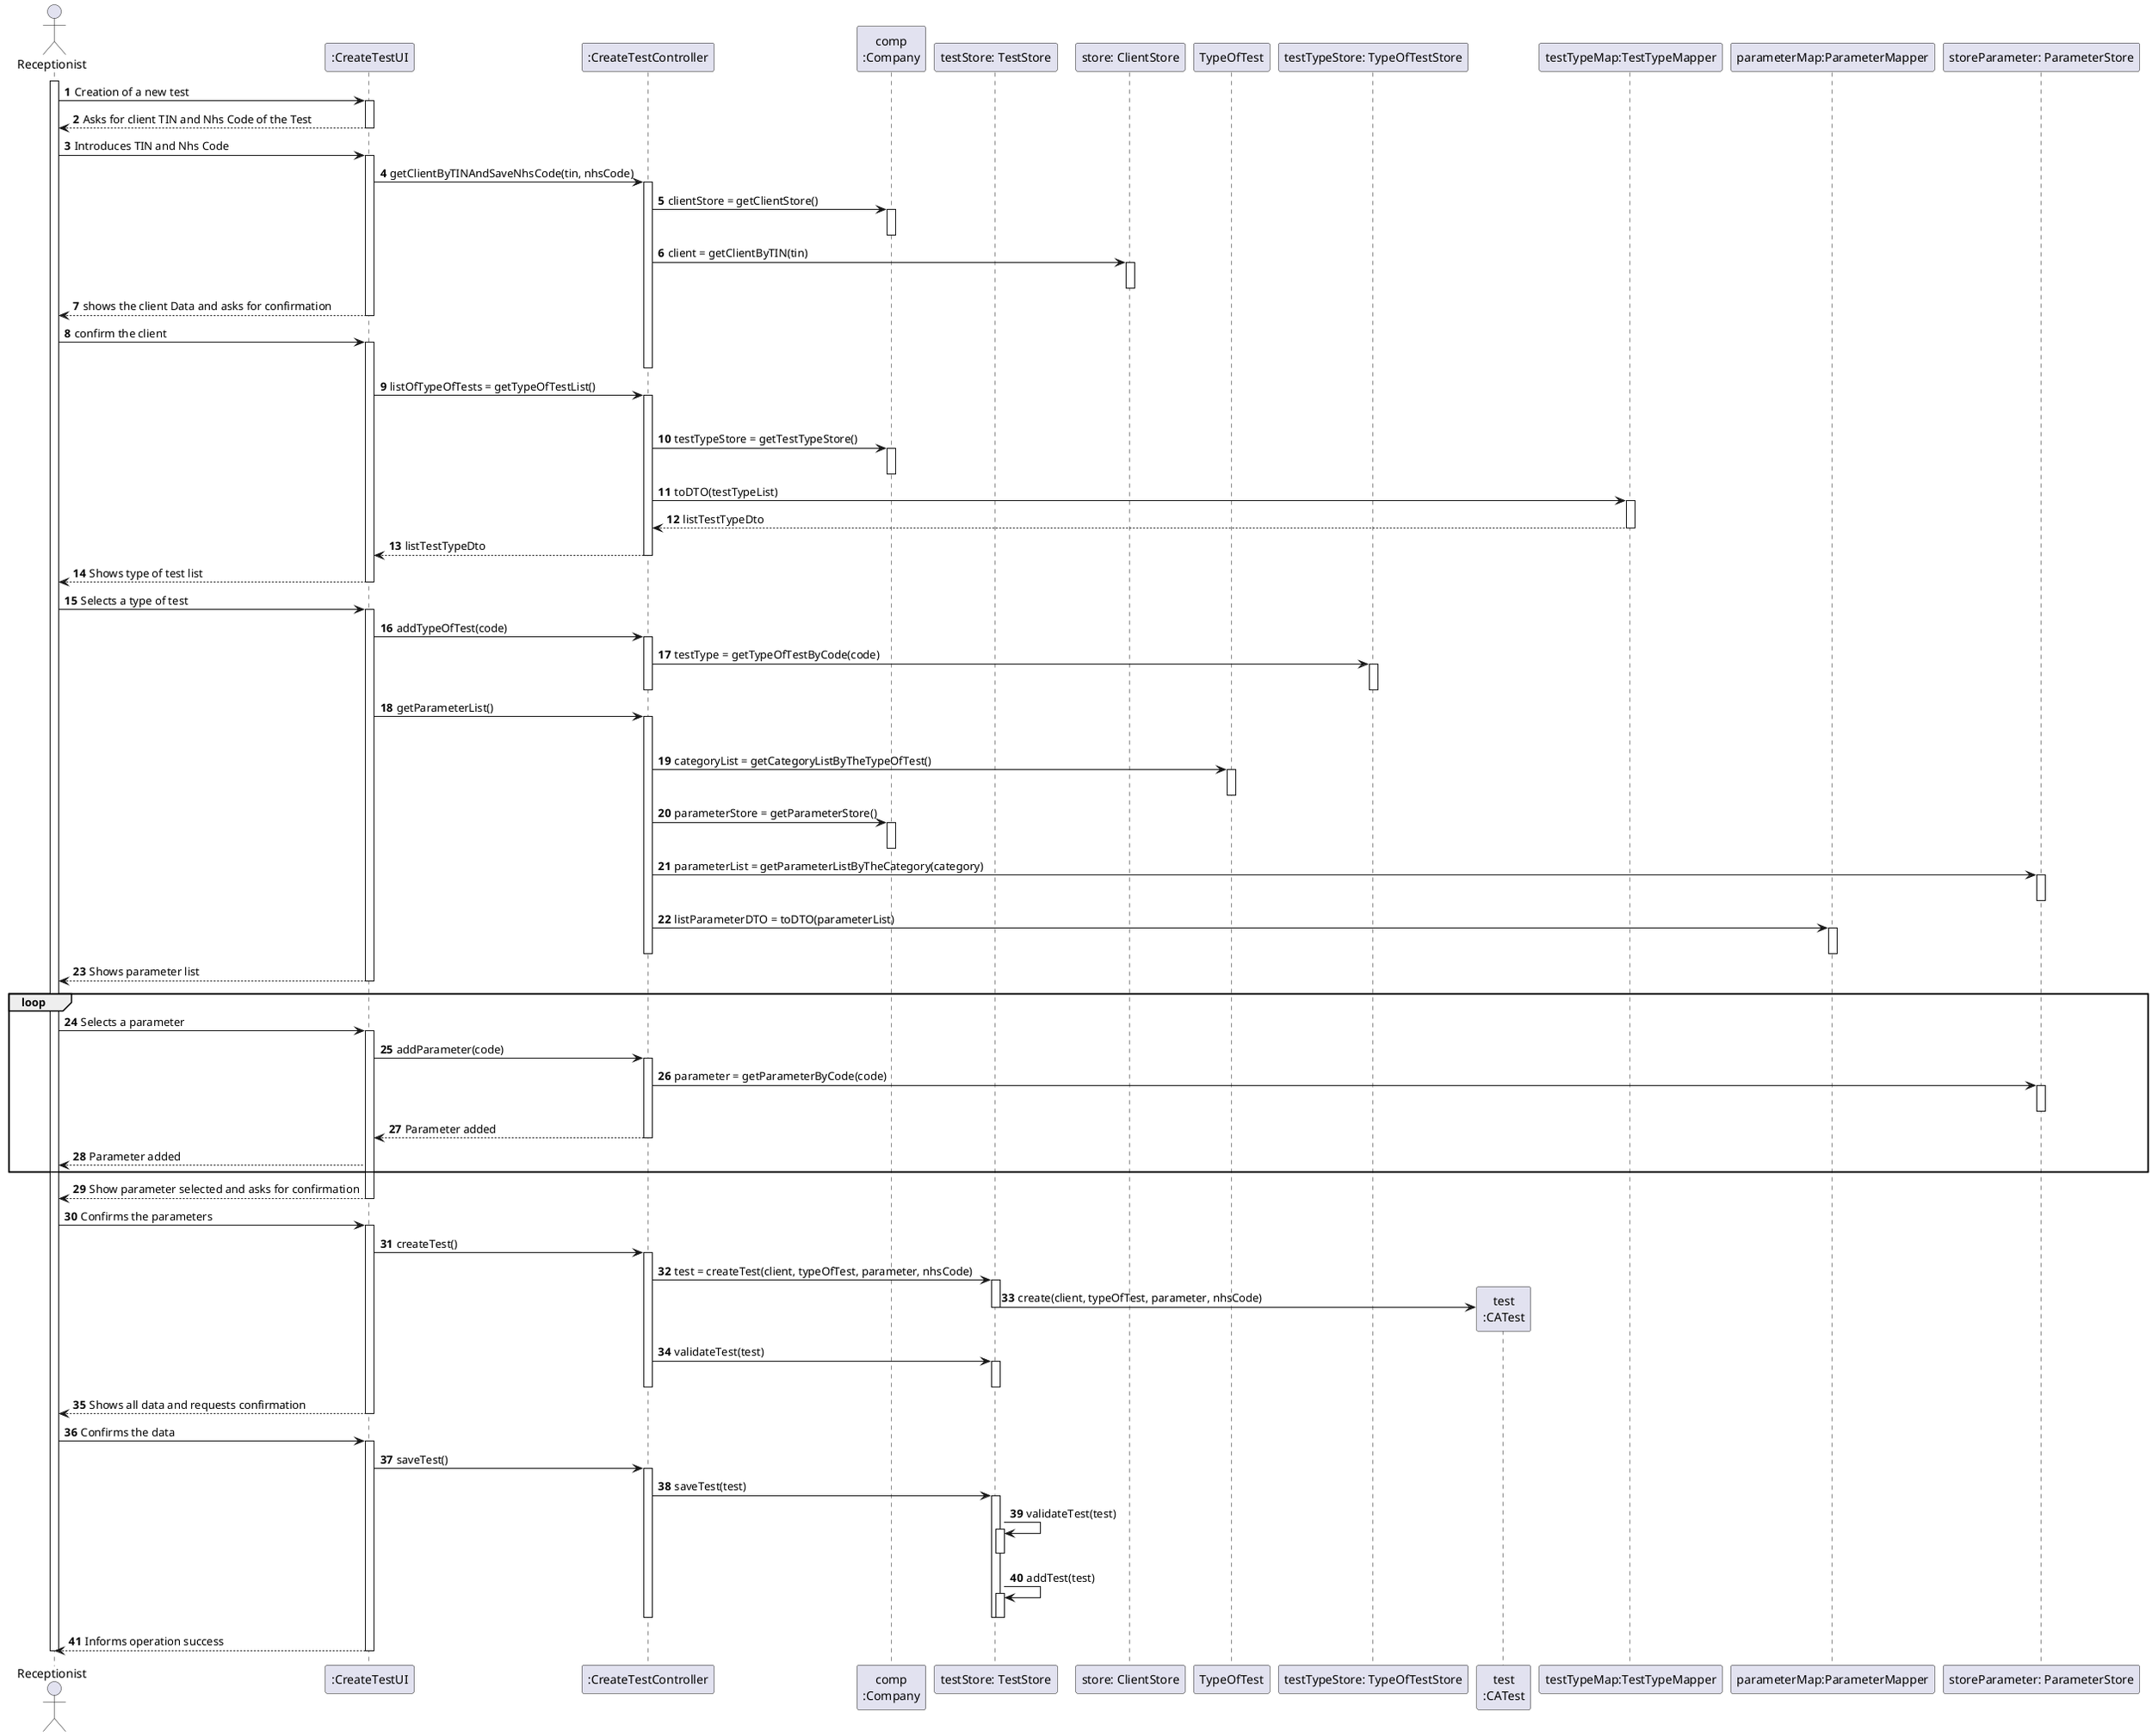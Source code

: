 
@startuml
autonumber
actor "Receptionist" as REC

participant ":CreateTestUI" as UI
participant ":CreateTestController" as CTRL
participant "comp\n:Company" as COMP

participant "testStore: TestStore" as TSTORE

participant "store: ClientStore" as CSTORE

participant "TypeOfTest" as TT

participant "testTypeStore: TypeOfTestStore" as TTSTORE

participant "test\n:CATest" as TEST


participant "testTypeMap:TestTypeMapper" as TMAPPER

participant "parameterMap:ParameterMapper" as PMAPPER
participant "storeParameter: ParameterStore" as PSTORE

activate REC
REC -> UI : Creation of a new test
activate UI
UI --> REC :Asks for client TIN and Nhs Code of the Test

deactivate UI
REC -> UI : Introduces TIN and Nhs Code
activate UI
UI -> CTRL : getClientByTINAndSaveNhsCode(tin, nhsCode)
activate CTRL




CTRL -> COMP : clientStore = getClientStore()
activate COMP
deactivate COMP
CTRL -> CSTORE :client = getClientByTIN(tin)
activate CSTORE
deactivate CSTORE

UI --> REC : shows the client Data and asks for confirmation
deactivate UI
REC -> UI : confirm the client
activate UI



deactivate CTRL
UI ->  CTRL : listOfTypeOfTests = getTypeOfTestList()
activate CTRL







deactivate TSTORE
deactivate TEST



CTRL -> COMP : testTypeStore = getTestTypeStore()
activate COMP
deactivate COMP


CTRL -> TMAPPER : toDTO(testTypeList)

activate TMAPPER


TMAPPER --> CTRL : listTestTypeDto
deactivate TMAPPER
CTRL --> UI : listTestTypeDto
deactivate CTRL
UI --> REC: Shows type of test list
deactivate CTRL
deactivate UI

REC -> UI : Selects a type of test
activate UI

UI -> CTRL : addTypeOfTest(code)
activate CTRL
CTRL -> TTSTORE : testType = getTypeOfTestByCode(code)
activate TTSTORE
deactivate TTSTORE
deactivate CTRL

UI -> CTRL : getParameterList()
activate CTRL

deactivate TSTORE
deactivate TEST



CTRL -> TT : categoryList = getCategoryListByTheTypeOfTest()
activate TT
deactivate TT



CTRL -> COMP : parameterStore = getParameterStore()
activate COMP
deactivate COMP


CTRL -> PSTORE : parameterList = getParameterListByTheCategory(category)
activate PSTORE
deactivate PSTORE

CTRL -> PMAPPER : listParameterDTO = toDTO(parameterList)
activate PMAPPER
deactivate PMAPPER

deactivate CTRL


UI --> REC : Shows parameter list
deactivate UI
loop
REC -> UI :  Selects a parameter
activate UI
UI -> CTRL : addParameter(code)
activate CTRL
CTRL -> PSTORE : parameter = getParameterByCode(code)
activate PSTORE
deactivate PSTORE



CTRL --> UI : Parameter added
deactivate CTRL

UI --> REC : Parameter added
end loop

UI --> REC : Show parameter selected and asks for confirmation
deactivate UI

REC -> UI : Confirms the parameters
activate UI

UI -> CTRL : createTest()




activate CTRL
CTRL -> TSTORE : test = createTest(client, typeOfTest, parameter, nhsCode)

activate TSTORE
  TSTORE -> TEST** : create(client, typeOfTest, parameter, nhsCode)
  activate TEST


deactivate TEST




deactivate TSTORE
  CTRL -> TSTORE : validateTest(test)
activate TSTORE
deactivate TSTORE
deactivate CTRL



UI --> REC : Shows all data and requests confirmation
deactivate UI
deactivate CTRL
  REC -> UI : Confirms the data
activate UI
  UI -> CTRL : saveTest()
activate CTRL


  CTRL -> TSTORE : saveTest(test)


  activate TSTORE
  TSTORE -> TSTORE : validateTest(test)
  activate TSTORE
  deactivate TSTORE
  TSTORE -> TSTORE : addTest(test)
activate TSTORE
deactivate TSTORE



deactivate TSTORE

deactivate CTRL

UI --> REC : Informs operation success
deactivate COMP
deactivate CTRL
deactivate UI
deactivate REC
deactivate TTSTORE
@enduml





